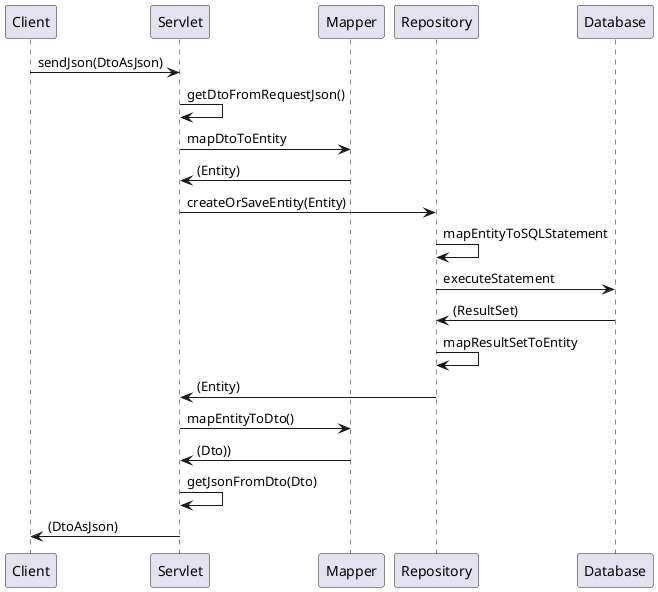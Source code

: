 @startuml
'https://plantuml.com/sequence-diagram

Client -> Servlet: sendJson(DtoAsJson)
Servlet -> Servlet: getDtoFromRequestJson()
Servlet -> Mapper: mapDtoToEntity
Mapper -> Servlet: (Entity)
Servlet -> Repository: createOrSaveEntity(Entity)
Repository -> Repository: mapEntityToSQLStatement
Repository -> Database: executeStatement
Database -> Repository: (ResultSet)
Repository -> Repository: mapResultSetToEntity
Repository -> Servlet: (Entity)
Servlet -> Mapper: mapEntityToDto()
Mapper -> Servlet: (Dto))
Servlet -> Servlet: getJsonFromDto(Dto)
Servlet -> Client: (DtoAsJson)


@enduml